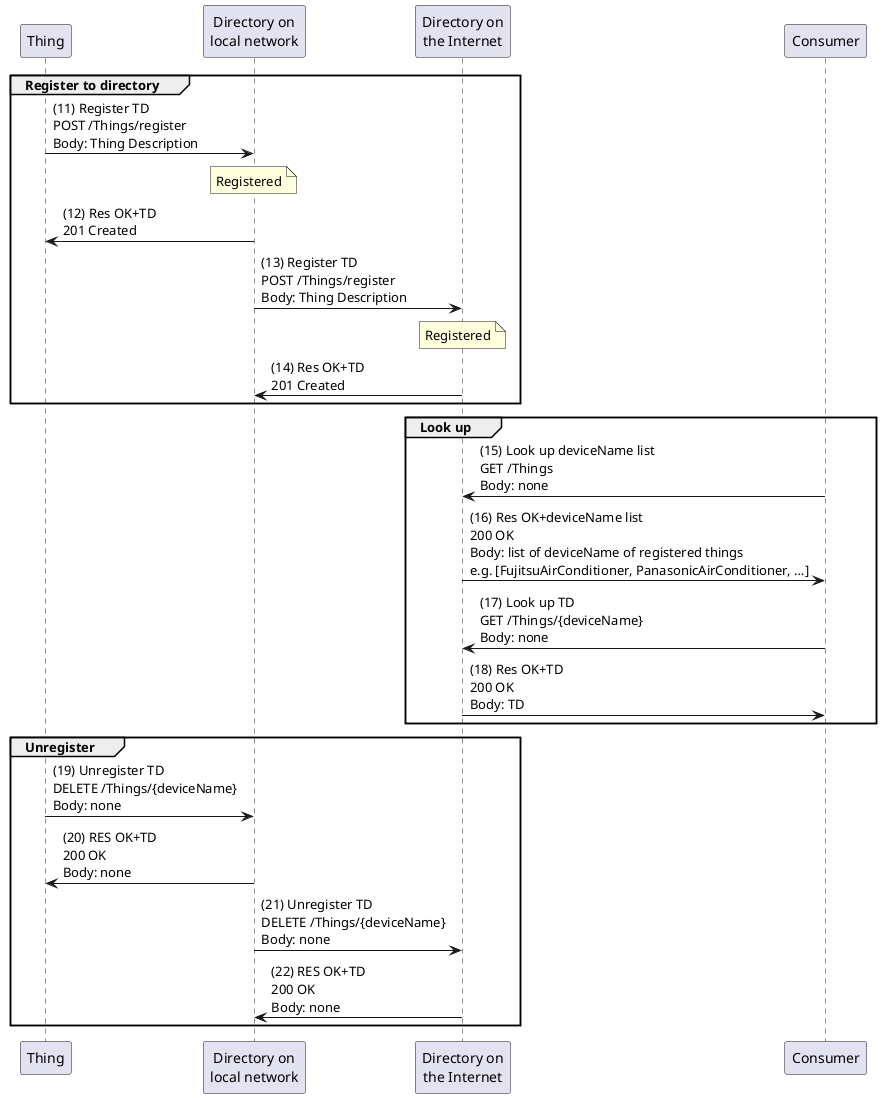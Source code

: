 @startuml
skinparam defaultFontName "Noto Sans"
participant "Thing" as Thing
participant "Directory on\nlocal network" as LDirectory
participant "Directory on\nthe Internet" as RDirectory
participant "Consumer" as Consumer

group Register to directory
    Thing -> LDirectory      : (11) Register TD\nPOST /Things/register\nBody: Thing Description
    note over LDirectory     : Registered
    LDirectory -> Thing      : (12) Res OK+TD\n201 Created
    LDirectory -> RDirectory : (13) Register TD\nPOST /Things/register\nBody: Thing Description
    note over RDirectory     : Registered
    RDirectory -> LDirectory : (14) Res OK+TD\n201 Created
end
group Look up 
    Consumer -> RDirectory   : (15) Look up deviceName list\nGET /Things\nBody: none
    RDirectory -> Consumer   : (16) Res OK+deviceName list\n200 OK\nBody: list of deviceName of registered things\ne.g. [FujitsuAirConditioner, PanasonicAirConditioner, …]
    Consumer -> RDirectory   : (17) Look up TD\nGET /Things/{deviceName}\nBody: none
    RDirectory -> Consumer   : (18) Res OK+TD\n200 OK\nBody: TD
end
group Unregister
    Thing -> LDirectory      : (19) Unregister TD\nDELETE /Things/{deviceName}\nBody: none
    LDirectory -> Thing      : (20) RES OK+TD\n200 OK\nBody: none
    LDirectory -> RDirectory : (21) Unregister TD\nDELETE /Things/{deviceName}\nBody: none
    RDirectory -> LDirectory : (22) RES OK+TD\n200 OK\nBody: none
end
@enduml
